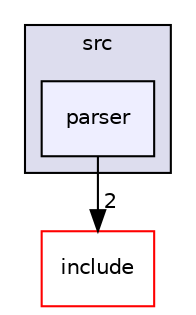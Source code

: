 digraph "modules/drivers/gnss/src/parser" {
  compound=true
  node [ fontsize="10", fontname="Helvetica"];
  edge [ labelfontsize="10", labelfontname="Helvetica"];
  subgraph clusterdir_f44244083180afa6ba169049fa81e339 {
    graph [ bgcolor="#ddddee", pencolor="black", label="src" fontname="Helvetica", fontsize="10", URL="dir_f44244083180afa6ba169049fa81e339.html"]
  dir_0a96cccfdd03355f901c070c0e99f20f [shape=box, label="parser", style="filled", fillcolor="#eeeeff", pencolor="black", URL="dir_0a96cccfdd03355f901c070c0e99f20f.html"];
  }
  dir_e82d5686ef5c2583c33755be40b0f03e [shape=box label="include" fillcolor="white" style="filled" color="red" URL="dir_e82d5686ef5c2583c33755be40b0f03e.html"];
  dir_0a96cccfdd03355f901c070c0e99f20f->dir_e82d5686ef5c2583c33755be40b0f03e [headlabel="2", labeldistance=1.5 headhref="dir_000113_000033.html"];
}
